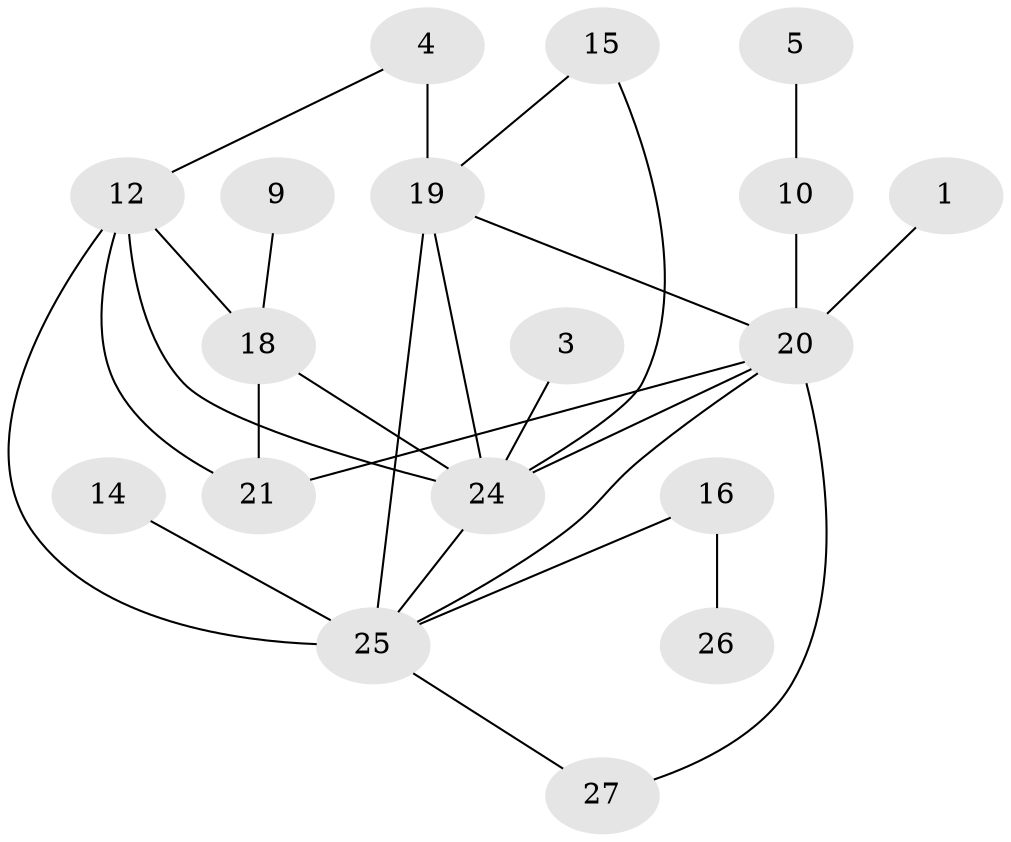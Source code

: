 // original degree distribution, {1: 0.2222222222222222, 2: 0.2037037037037037, 4: 0.16666666666666666, 0: 0.14814814814814814, 3: 0.14814814814814814, 7: 0.018518518518518517, 8: 0.018518518518518517, 6: 0.018518518518518517, 5: 0.05555555555555555}
// Generated by graph-tools (version 1.1) at 2025/00/03/09/25 03:00:47]
// undirected, 18 vertices, 27 edges
graph export_dot {
graph [start="1"]
  node [color=gray90,style=filled];
  1;
  3;
  4;
  5;
  9;
  10;
  12;
  14;
  15;
  16;
  18;
  19;
  20;
  21;
  24;
  25;
  26;
  27;
  1 -- 20 [weight=1.0];
  3 -- 24 [weight=1.0];
  4 -- 12 [weight=1.0];
  4 -- 19 [weight=2.0];
  5 -- 10 [weight=1.0];
  9 -- 18 [weight=1.0];
  10 -- 20 [weight=1.0];
  12 -- 18 [weight=1.0];
  12 -- 21 [weight=1.0];
  12 -- 24 [weight=2.0];
  12 -- 25 [weight=1.0];
  14 -- 25 [weight=1.0];
  15 -- 19 [weight=1.0];
  15 -- 24 [weight=1.0];
  16 -- 25 [weight=1.0];
  16 -- 26 [weight=1.0];
  18 -- 21 [weight=1.0];
  18 -- 24 [weight=1.0];
  19 -- 20 [weight=2.0];
  19 -- 24 [weight=1.0];
  19 -- 25 [weight=4.0];
  20 -- 21 [weight=2.0];
  20 -- 24 [weight=2.0];
  20 -- 25 [weight=1.0];
  20 -- 27 [weight=1.0];
  24 -- 25 [weight=1.0];
  25 -- 27 [weight=1.0];
}
